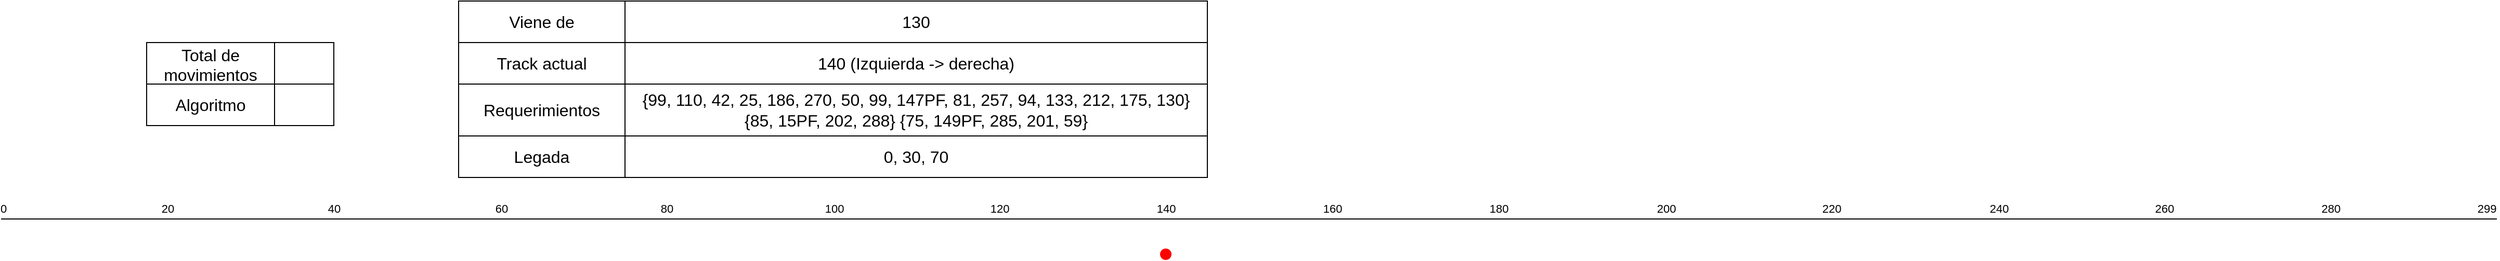 <mxfile version="24.2.5" type="device">
  <diagram name="Page-1" id="3K1C0nyswlFL-O_2c9Qy">
    <mxGraphModel dx="1647" dy="857" grid="1" gridSize="10" guides="1" tooltips="1" connect="1" arrows="1" fold="1" page="1" pageScale="1" pageWidth="827" pageHeight="1169" math="0" shadow="0">
      <root>
        <mxCell id="0" />
        <mxCell id="1" parent="0" />
        <mxCell id="g0mQy8Gciv3Qlwi9EDm0-2" value="" style="ellipse;whiteSpace=wrap;html=1;aspect=fixed;fillColor=#FF0000;strokeColor=#FF0000;" parent="1" vertex="1">
          <mxGeometry x="1155" y="249" width="10" height="10" as="geometry" />
        </mxCell>
        <mxCell id="g0mQy8Gciv3Qlwi9EDm0-7" value="" style="endArrow=none;html=1;rounded=0;" parent="1" edge="1">
          <mxGeometry width="50" height="50" relative="1" as="geometry">
            <mxPoint x="40" y="220" as="sourcePoint" />
            <mxPoint x="2440" y="220" as="targetPoint" />
          </mxGeometry>
        </mxCell>
        <mxCell id="g0mQy8Gciv3Qlwi9EDm0-8" value="0" style="edgeLabel;html=1;align=center;verticalAlign=middle;resizable=0;points=[];" parent="g0mQy8Gciv3Qlwi9EDm0-7" vertex="1" connectable="0">
          <mxGeometry x="-0.957" y="4" relative="1" as="geometry">
            <mxPoint x="-50" y="-6" as="offset" />
          </mxGeometry>
        </mxCell>
        <mxCell id="g0mQy8Gciv3Qlwi9EDm0-16" value="20" style="edgeLabel;html=1;align=center;verticalAlign=middle;resizable=0;points=[];" parent="g0mQy8Gciv3Qlwi9EDm0-7" vertex="1" connectable="0">
          <mxGeometry x="-0.899" relative="1" as="geometry">
            <mxPoint x="39" y="-10" as="offset" />
          </mxGeometry>
        </mxCell>
        <mxCell id="g0mQy8Gciv3Qlwi9EDm0-17" value="40" style="edgeLabel;html=1;align=center;verticalAlign=middle;resizable=0;points=[];" parent="g0mQy8Gciv3Qlwi9EDm0-7" vertex="1" connectable="0">
          <mxGeometry x="-0.799" y="2" relative="1" as="geometry">
            <mxPoint x="79" y="-8" as="offset" />
          </mxGeometry>
        </mxCell>
        <mxCell id="g0mQy8Gciv3Qlwi9EDm0-18" value="60" style="edgeLabel;html=1;align=center;verticalAlign=middle;resizable=0;points=[];" parent="g0mQy8Gciv3Qlwi9EDm0-7" vertex="1" connectable="0">
          <mxGeometry x="-0.697" y="4" relative="1" as="geometry">
            <mxPoint x="117" y="-6" as="offset" />
          </mxGeometry>
        </mxCell>
        <mxCell id="g0mQy8Gciv3Qlwi9EDm0-19" value="80" style="edgeLabel;html=1;align=center;verticalAlign=middle;resizable=0;points=[];" parent="g0mQy8Gciv3Qlwi9EDm0-7" vertex="1" connectable="0">
          <mxGeometry x="-0.599" y="-2" relative="1" as="geometry">
            <mxPoint x="159" y="-12" as="offset" />
          </mxGeometry>
        </mxCell>
        <mxCell id="g0mQy8Gciv3Qlwi9EDm0-20" value="100" style="edgeLabel;html=1;align=center;verticalAlign=middle;resizable=0;points=[];" parent="g0mQy8Gciv3Qlwi9EDm0-7" vertex="1" connectable="0">
          <mxGeometry x="-0.503" y="-3" relative="1" as="geometry">
            <mxPoint x="204" y="-13" as="offset" />
          </mxGeometry>
        </mxCell>
        <mxCell id="g0mQy8Gciv3Qlwi9EDm0-21" value="120" style="edgeLabel;html=1;align=center;verticalAlign=middle;resizable=0;points=[];" parent="g0mQy8Gciv3Qlwi9EDm0-7" vertex="1" connectable="0">
          <mxGeometry x="-0.405" y="2" relative="1" as="geometry">
            <mxPoint x="246" y="-8" as="offset" />
          </mxGeometry>
        </mxCell>
        <mxCell id="g0mQy8Gciv3Qlwi9EDm0-22" value="140" style="edgeLabel;html=1;align=center;verticalAlign=middle;resizable=0;points=[];" parent="g0mQy8Gciv3Qlwi9EDm0-7" vertex="1" connectable="0">
          <mxGeometry x="-0.299" y="2" relative="1" as="geometry">
            <mxPoint x="279" y="-8" as="offset" />
          </mxGeometry>
        </mxCell>
        <mxCell id="g0mQy8Gciv3Qlwi9EDm0-23" value="160" style="edgeLabel;html=1;align=center;verticalAlign=middle;resizable=0;points=[];" parent="g0mQy8Gciv3Qlwi9EDm0-7" vertex="1" connectable="0">
          <mxGeometry x="-0.199" y="4" relative="1" as="geometry">
            <mxPoint x="319" y="-6" as="offset" />
          </mxGeometry>
        </mxCell>
        <mxCell id="g0mQy8Gciv3Qlwi9EDm0-25" value="180" style="edgeLabel;html=1;align=center;verticalAlign=middle;resizable=0;points=[];" parent="g0mQy8Gciv3Qlwi9EDm0-7" vertex="1" connectable="0">
          <mxGeometry x="-0.105" y="-2" relative="1" as="geometry">
            <mxPoint x="366" y="-12" as="offset" />
          </mxGeometry>
        </mxCell>
        <mxCell id="g0mQy8Gciv3Qlwi9EDm0-46" value="200" style="edgeLabel;html=1;align=center;verticalAlign=middle;resizable=0;points=[];" parent="g0mQy8Gciv3Qlwi9EDm0-7" vertex="1" connectable="0">
          <mxGeometry x="-0.007" relative="1" as="geometry">
            <mxPoint x="409" y="-10" as="offset" />
          </mxGeometry>
        </mxCell>
        <mxCell id="g0mQy8Gciv3Qlwi9EDm0-49" value="220" style="edgeLabel;html=1;align=center;verticalAlign=middle;resizable=0;points=[];" parent="g0mQy8Gciv3Qlwi9EDm0-7" vertex="1" connectable="0">
          <mxGeometry x="0.092" relative="1" as="geometry">
            <mxPoint x="449" y="-10" as="offset" />
          </mxGeometry>
        </mxCell>
        <mxCell id="g0mQy8Gciv3Qlwi9EDm0-50" value="240" style="edgeLabel;html=1;align=center;verticalAlign=middle;resizable=0;points=[];" parent="g0mQy8Gciv3Qlwi9EDm0-7" vertex="1" connectable="0">
          <mxGeometry x="0.197" relative="1" as="geometry">
            <mxPoint x="484" y="-10" as="offset" />
          </mxGeometry>
        </mxCell>
        <mxCell id="g0mQy8Gciv3Qlwi9EDm0-51" value="260" style="edgeLabel;html=1;align=center;verticalAlign=middle;resizable=0;points=[];" parent="g0mQy8Gciv3Qlwi9EDm0-7" vertex="1" connectable="0">
          <mxGeometry x="0.292" relative="1" as="geometry">
            <mxPoint x="529" y="-10" as="offset" />
          </mxGeometry>
        </mxCell>
        <mxCell id="g0mQy8Gciv3Qlwi9EDm0-52" value="280" style="edgeLabel;html=1;align=center;verticalAlign=middle;resizable=0;points=[];" parent="g0mQy8Gciv3Qlwi9EDm0-7" vertex="1" connectable="0">
          <mxGeometry x="0.395" y="-4" relative="1" as="geometry">
            <mxPoint x="566" y="-14" as="offset" />
          </mxGeometry>
        </mxCell>
        <mxCell id="g0mQy8Gciv3Qlwi9EDm0-53" value="299" style="edgeLabel;html=1;align=center;verticalAlign=middle;resizable=0;points=[];" parent="g0mQy8Gciv3Qlwi9EDm0-7" vertex="1" connectable="0">
          <mxGeometry x="0.499" y="2" relative="1" as="geometry">
            <mxPoint x="591" y="-8" as="offset" />
          </mxGeometry>
        </mxCell>
        <mxCell id="g0mQy8Gciv3Qlwi9EDm0-62" value="" style="shape=table;startSize=0;container=1;collapsible=0;childLayout=tableLayout;fontSize=16;swimlaneLine=1;" parent="1" vertex="1">
          <mxGeometry x="480" y="10" width="720" height="170" as="geometry" />
        </mxCell>
        <mxCell id="g0mQy8Gciv3Qlwi9EDm0-63" value="" style="shape=tableRow;horizontal=0;startSize=0;swimlaneHead=0;swimlaneBody=0;strokeColor=inherit;top=0;left=0;bottom=0;right=0;collapsible=0;dropTarget=0;fillColor=none;points=[[0,0.5],[1,0.5]];portConstraint=eastwest;fontSize=16;" parent="g0mQy8Gciv3Qlwi9EDm0-62" vertex="1">
          <mxGeometry width="720" height="40" as="geometry" />
        </mxCell>
        <mxCell id="g0mQy8Gciv3Qlwi9EDm0-64" value="Viene de" style="shape=partialRectangle;html=1;whiteSpace=wrap;connectable=0;strokeColor=inherit;overflow=hidden;fillColor=none;top=0;left=0;bottom=0;right=0;pointerEvents=1;fontSize=16;" parent="g0mQy8Gciv3Qlwi9EDm0-63" vertex="1">
          <mxGeometry width="160" height="40" as="geometry">
            <mxRectangle width="160" height="40" as="alternateBounds" />
          </mxGeometry>
        </mxCell>
        <mxCell id="g0mQy8Gciv3Qlwi9EDm0-65" value="130" style="shape=partialRectangle;html=1;whiteSpace=wrap;connectable=0;strokeColor=inherit;overflow=hidden;fillColor=none;top=0;left=0;bottom=0;right=0;pointerEvents=1;fontSize=16;" parent="g0mQy8Gciv3Qlwi9EDm0-63" vertex="1">
          <mxGeometry x="160" width="560" height="40" as="geometry">
            <mxRectangle width="560" height="40" as="alternateBounds" />
          </mxGeometry>
        </mxCell>
        <mxCell id="g0mQy8Gciv3Qlwi9EDm0-67" value="" style="shape=tableRow;horizontal=0;startSize=0;swimlaneHead=0;swimlaneBody=0;strokeColor=inherit;top=0;left=0;bottom=0;right=0;collapsible=0;dropTarget=0;fillColor=none;points=[[0,0.5],[1,0.5]];portConstraint=eastwest;fontSize=16;" parent="g0mQy8Gciv3Qlwi9EDm0-62" vertex="1">
          <mxGeometry y="40" width="720" height="40" as="geometry" />
        </mxCell>
        <mxCell id="g0mQy8Gciv3Qlwi9EDm0-68" value="Track actual" style="shape=partialRectangle;html=1;whiteSpace=wrap;connectable=0;strokeColor=inherit;overflow=hidden;fillColor=none;top=0;left=0;bottom=0;right=0;pointerEvents=1;fontSize=16;" parent="g0mQy8Gciv3Qlwi9EDm0-67" vertex="1">
          <mxGeometry width="160" height="40" as="geometry">
            <mxRectangle width="160" height="40" as="alternateBounds" />
          </mxGeometry>
        </mxCell>
        <mxCell id="g0mQy8Gciv3Qlwi9EDm0-69" value="140 (Izquierda -&amp;gt; derecha)" style="shape=partialRectangle;html=1;whiteSpace=wrap;connectable=0;strokeColor=inherit;overflow=hidden;fillColor=none;top=0;left=0;bottom=0;right=0;pointerEvents=1;fontSize=16;" parent="g0mQy8Gciv3Qlwi9EDm0-67" vertex="1">
          <mxGeometry x="160" width="560" height="40" as="geometry">
            <mxRectangle width="560" height="40" as="alternateBounds" />
          </mxGeometry>
        </mxCell>
        <mxCell id="g0mQy8Gciv3Qlwi9EDm0-71" value="" style="shape=tableRow;horizontal=0;startSize=0;swimlaneHead=0;swimlaneBody=0;strokeColor=inherit;top=0;left=0;bottom=0;right=0;collapsible=0;dropTarget=0;fillColor=none;points=[[0,0.5],[1,0.5]];portConstraint=eastwest;fontSize=16;" parent="g0mQy8Gciv3Qlwi9EDm0-62" vertex="1">
          <mxGeometry y="80" width="720" height="50" as="geometry" />
        </mxCell>
        <mxCell id="g0mQy8Gciv3Qlwi9EDm0-72" value="Requerimientos" style="shape=partialRectangle;html=1;whiteSpace=wrap;connectable=0;strokeColor=inherit;overflow=hidden;fillColor=none;top=0;left=0;bottom=0;right=0;pointerEvents=1;fontSize=16;" parent="g0mQy8Gciv3Qlwi9EDm0-71" vertex="1">
          <mxGeometry width="160" height="50" as="geometry">
            <mxRectangle width="160" height="50" as="alternateBounds" />
          </mxGeometry>
        </mxCell>
        <mxCell id="g0mQy8Gciv3Qlwi9EDm0-73" value="{99, 110, 42, 25, 186, 270, 50, 99, 147PF, 81, 257, 94, 133, 212, 175, 130} {85, 15PF, 202, 288} {75, 149PF, 285, 201, 59}" style="shape=partialRectangle;html=1;whiteSpace=wrap;connectable=0;strokeColor=inherit;overflow=hidden;fillColor=none;top=0;left=0;bottom=0;right=0;pointerEvents=1;fontSize=16;verticalAlign=middle;labelPosition=center;verticalLabelPosition=middle;align=center;" parent="g0mQy8Gciv3Qlwi9EDm0-71" vertex="1">
          <mxGeometry x="160" width="560" height="50" as="geometry">
            <mxRectangle width="560" height="50" as="alternateBounds" />
          </mxGeometry>
        </mxCell>
        <mxCell id="g0mQy8Gciv3Qlwi9EDm0-99" style="shape=tableRow;horizontal=0;startSize=0;swimlaneHead=0;swimlaneBody=0;strokeColor=inherit;top=0;left=0;bottom=0;right=0;collapsible=0;dropTarget=0;fillColor=none;points=[[0,0.5],[1,0.5]];portConstraint=eastwest;fontSize=16;" parent="g0mQy8Gciv3Qlwi9EDm0-62" vertex="1">
          <mxGeometry y="130" width="720" height="40" as="geometry" />
        </mxCell>
        <mxCell id="g0mQy8Gciv3Qlwi9EDm0-100" value="Legada" style="shape=partialRectangle;html=1;whiteSpace=wrap;connectable=0;strokeColor=inherit;overflow=hidden;fillColor=none;top=0;left=0;bottom=0;right=0;pointerEvents=1;fontSize=16;" parent="g0mQy8Gciv3Qlwi9EDm0-99" vertex="1">
          <mxGeometry width="160" height="40" as="geometry">
            <mxRectangle width="160" height="40" as="alternateBounds" />
          </mxGeometry>
        </mxCell>
        <mxCell id="g0mQy8Gciv3Qlwi9EDm0-101" value="0, 30, 70" style="shape=partialRectangle;html=1;whiteSpace=wrap;connectable=0;strokeColor=inherit;overflow=hidden;fillColor=none;top=0;left=0;bottom=0;right=0;pointerEvents=1;fontSize=16;" parent="g0mQy8Gciv3Qlwi9EDm0-99" vertex="1">
          <mxGeometry x="160" width="560" height="40" as="geometry">
            <mxRectangle width="560" height="40" as="alternateBounds" />
          </mxGeometry>
        </mxCell>
        <mxCell id="9q1age1-8BXqLCWACAwK-1" value="" style="shape=table;startSize=0;container=1;collapsible=0;childLayout=tableLayout;fontSize=16;" parent="1" vertex="1">
          <mxGeometry x="180" y="50" width="180" height="80" as="geometry" />
        </mxCell>
        <mxCell id="9q1age1-8BXqLCWACAwK-2" value="" style="shape=tableRow;horizontal=0;startSize=0;swimlaneHead=0;swimlaneBody=0;strokeColor=inherit;top=0;left=0;bottom=0;right=0;collapsible=0;dropTarget=0;fillColor=none;points=[[0,0.5],[1,0.5]];portConstraint=eastwest;fontSize=16;" parent="9q1age1-8BXqLCWACAwK-1" vertex="1">
          <mxGeometry width="180" height="40" as="geometry" />
        </mxCell>
        <mxCell id="9q1age1-8BXqLCWACAwK-3" value="Total de movimientos" style="shape=partialRectangle;html=1;whiteSpace=wrap;connectable=0;strokeColor=inherit;overflow=hidden;fillColor=none;top=0;left=0;bottom=0;right=0;pointerEvents=1;fontSize=16;" parent="9q1age1-8BXqLCWACAwK-2" vertex="1">
          <mxGeometry width="123" height="40" as="geometry">
            <mxRectangle width="123" height="40" as="alternateBounds" />
          </mxGeometry>
        </mxCell>
        <mxCell id="9q1age1-8BXqLCWACAwK-4" value="" style="shape=partialRectangle;html=1;whiteSpace=wrap;connectable=0;strokeColor=inherit;overflow=hidden;fillColor=none;top=0;left=0;bottom=0;right=0;pointerEvents=1;fontSize=16;" parent="9q1age1-8BXqLCWACAwK-2" vertex="1">
          <mxGeometry x="123" width="57" height="40" as="geometry">
            <mxRectangle width="57" height="40" as="alternateBounds" />
          </mxGeometry>
        </mxCell>
        <mxCell id="_Z8dlAveHzX1R6QaYRf1-1" style="shape=tableRow;horizontal=0;startSize=0;swimlaneHead=0;swimlaneBody=0;strokeColor=inherit;top=0;left=0;bottom=0;right=0;collapsible=0;dropTarget=0;fillColor=none;points=[[0,0.5],[1,0.5]];portConstraint=eastwest;fontSize=16;" parent="9q1age1-8BXqLCWACAwK-1" vertex="1">
          <mxGeometry y="40" width="180" height="40" as="geometry" />
        </mxCell>
        <mxCell id="_Z8dlAveHzX1R6QaYRf1-2" value="Algoritmo" style="shape=partialRectangle;html=1;whiteSpace=wrap;connectable=0;strokeColor=inherit;overflow=hidden;fillColor=none;top=0;left=0;bottom=0;right=0;pointerEvents=1;fontSize=16;" parent="_Z8dlAveHzX1R6QaYRf1-1" vertex="1">
          <mxGeometry width="123" height="40" as="geometry">
            <mxRectangle width="123" height="40" as="alternateBounds" />
          </mxGeometry>
        </mxCell>
        <mxCell id="_Z8dlAveHzX1R6QaYRf1-3" style="shape=partialRectangle;html=1;whiteSpace=wrap;connectable=0;strokeColor=inherit;overflow=hidden;fillColor=none;top=0;left=0;bottom=0;right=0;pointerEvents=1;fontSize=16;" parent="_Z8dlAveHzX1R6QaYRf1-1" vertex="1">
          <mxGeometry x="123" width="57" height="40" as="geometry">
            <mxRectangle width="57" height="40" as="alternateBounds" />
          </mxGeometry>
        </mxCell>
      </root>
    </mxGraphModel>
  </diagram>
</mxfile>
